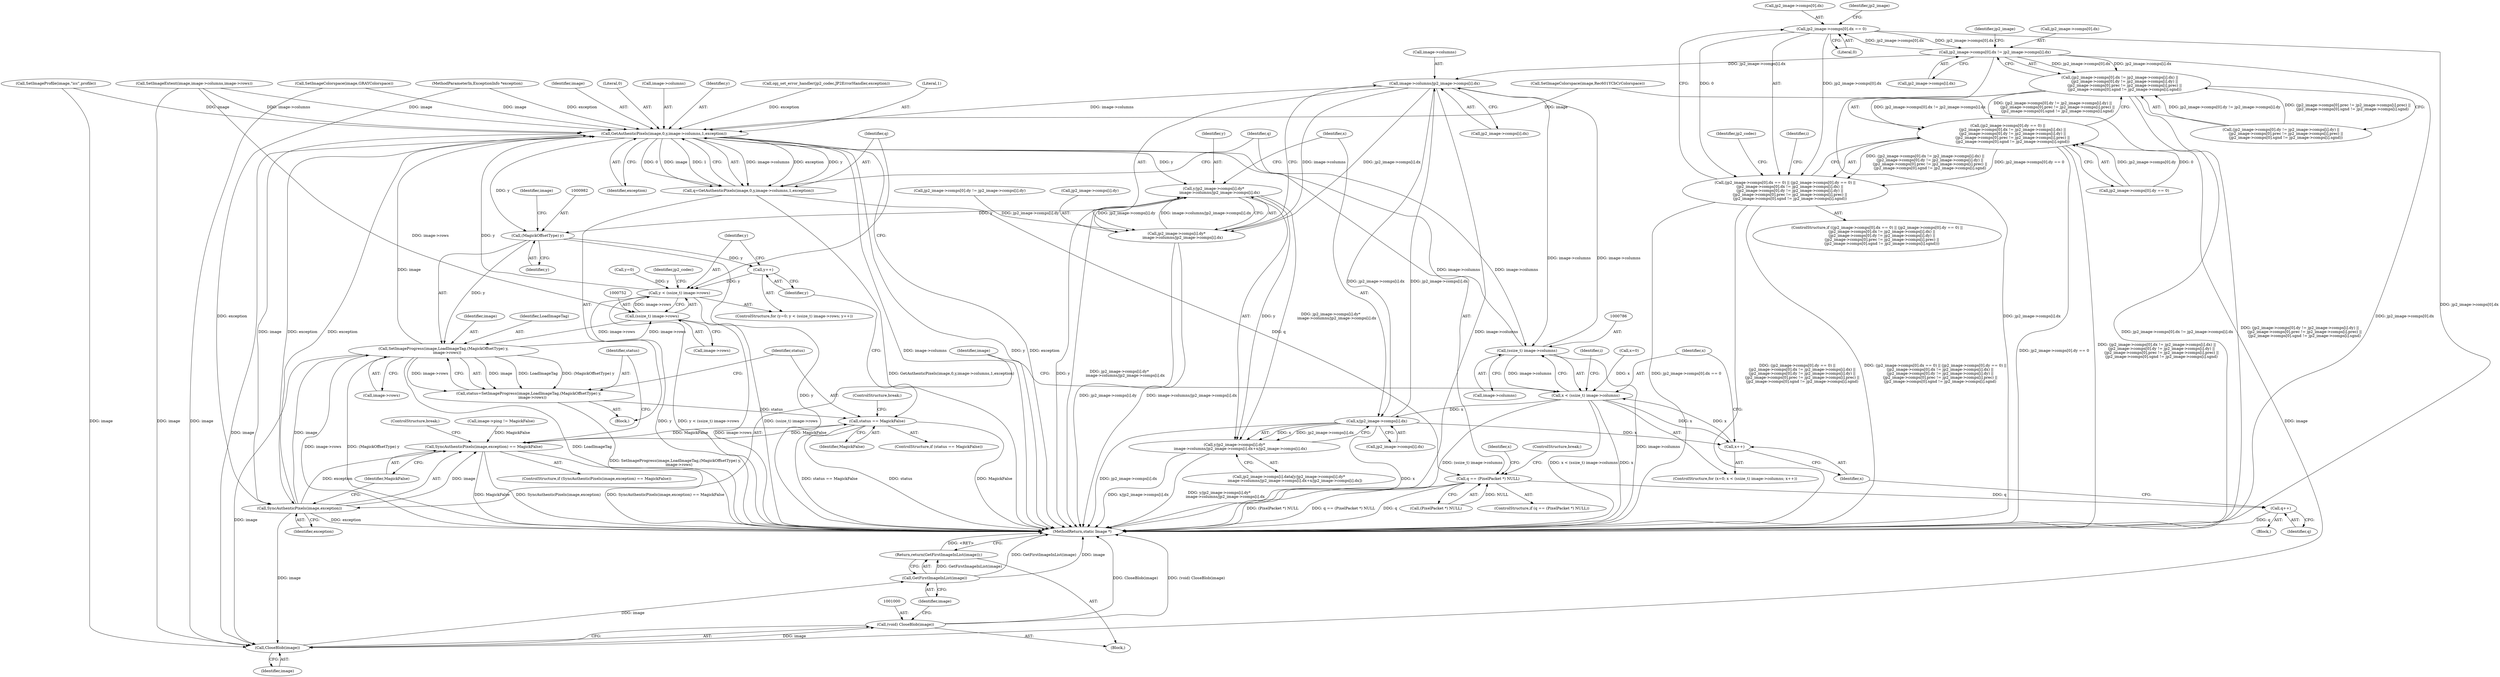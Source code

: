 digraph "0_ImageMagick_acee073df34aa4d491bf5cb74d3a15fc80f0a3aa@pointer" {
"1000504" [label="(Call,jp2_image->comps[0].dx == 0)"];
"1000524" [label="(Call,jp2_image->comps[0].dx != jp2_image->comps[i].dx)"];
"1000504" [label="(Call,jp2_image->comps[0].dx == 0)"];
"1000503" [label="(Call,(jp2_image->comps[0].dx == 0) || (jp2_image->comps[0].dy == 0) ||\n        (jp2_image->comps[0].dx != jp2_image->comps[i].dx) ||\n        (jp2_image->comps[0].dy != jp2_image->comps[i].dy) ||\n        (jp2_image->comps[0].prec != jp2_image->comps[i].prec) ||\n        (jp2_image->comps[0].sgnd != jp2_image->comps[i].sgnd))"];
"1000523" [label="(Call,(jp2_image->comps[0].dx != jp2_image->comps[i].dx) ||\n        (jp2_image->comps[0].dy != jp2_image->comps[i].dy) ||\n        (jp2_image->comps[0].prec != jp2_image->comps[i].prec) ||\n        (jp2_image->comps[0].sgnd != jp2_image->comps[i].sgnd))"];
"1000513" [label="(Call,(jp2_image->comps[0].dy == 0) ||\n        (jp2_image->comps[0].dx != jp2_image->comps[i].dx) ||\n        (jp2_image->comps[0].dy != jp2_image->comps[i].dy) ||\n        (jp2_image->comps[0].prec != jp2_image->comps[i].prec) ||\n        (jp2_image->comps[0].sgnd != jp2_image->comps[i].sgnd))"];
"1000851" [label="(Call,image->columns/jp2_image->comps[i].dx)"];
"1000763" [label="(Call,GetAuthenticPixels(image,0,y,image->columns,1,exception))"];
"1000761" [label="(Call,q=GetAuthenticPixels(image,0,y,image->columns,1,exception))"];
"1000773" [label="(Call,q == (PixelPacket *) NULL)"];
"1000967" [label="(Call,q++)"];
"1000785" [label="(Call,(ssize_t) image->columns)"];
"1000783" [label="(Call,x < (ssize_t) image->columns)"];
"1000790" [label="(Call,x++)"];
"1000862" [label="(Call,x/jp2_image->comps[i].dx)"];
"1000840" [label="(Call,y/jp2_image->comps[i].dy*\n          image->columns/jp2_image->comps[i].dx+x/jp2_image->comps[i].dx)"];
"1000841" [label="(Call,y/jp2_image->comps[i].dy*\n          image->columns/jp2_image->comps[i].dx)"];
"1000981" [label="(Call,(MagickOffsetType) y)"];
"1000756" [label="(Call,y++)"];
"1000749" [label="(Call,y < (ssize_t) image->rows)"];
"1000978" [label="(Call,SetImageProgress(image,LoadImageTag,(MagickOffsetType) y,\n      image->rows))"];
"1000751" [label="(Call,(ssize_t) image->rows)"];
"1000976" [label="(Call,status=SetImageProgress(image,LoadImageTag,(MagickOffsetType) y,\n      image->rows))"];
"1000988" [label="(Call,status == MagickFalse)"];
"1000970" [label="(Call,SyncAuthenticPixels(image,exception) == MagickFalse)"];
"1001001" [label="(Call,CloseBlob(image))"];
"1000999" [label="(Call,(void) CloseBlob(image))"];
"1001004" [label="(Call,GetFirstImageInList(image))"];
"1001003" [label="(Return,return(GetFirstImageInList(image));)"];
"1000971" [label="(Call,SyncAuthenticPixels(image,exception))"];
"1000843" [label="(Call,jp2_image->comps[i].dy*\n          image->columns/jp2_image->comps[i].dx)"];
"1000523" [label="(Call,(jp2_image->comps[0].dx != jp2_image->comps[i].dx) ||\n        (jp2_image->comps[0].dy != jp2_image->comps[i].dy) ||\n        (jp2_image->comps[0].prec != jp2_image->comps[i].prec) ||\n        (jp2_image->comps[0].sgnd != jp2_image->comps[i].sgnd))"];
"1000544" [label="(Identifier,jp2_image)"];
"1000745" [label="(ControlStructure,for (y=0; y < (ssize_t) image->rows; y++))"];
"1000967" [label="(Call,q++)"];
"1000685" [label="(Call,SetImageColorspace(image,Rec601YCbCrColorspace))"];
"1000780" [label="(Call,x=0)"];
"1000757" [label="(Identifier,y)"];
"1000503" [label="(Call,(jp2_image->comps[0].dx == 0) || (jp2_image->comps[0].dy == 0) ||\n        (jp2_image->comps[0].dx != jp2_image->comps[i].dx) ||\n        (jp2_image->comps[0].dy != jp2_image->comps[i].dy) ||\n        (jp2_image->comps[0].prec != jp2_image->comps[i].prec) ||\n        (jp2_image->comps[0].sgnd != jp2_image->comps[i].sgnd))"];
"1000970" [label="(Call,SyncAuthenticPixels(image,exception) == MagickFalse)"];
"1000630" [label="(Call,SetImageExtent(image,image->columns,image->rows))"];
"1000841" [label="(Call,y/jp2_image->comps[i].dy*\n          image->columns/jp2_image->comps[i].dx)"];
"1001003" [label="(Return,return(GetFirstImageInList(image));)"];
"1001006" [label="(MethodReturn,static Image *)"];
"1000974" [label="(Identifier,MagickFalse)"];
"1000978" [label="(Call,SetImageProgress(image,LoadImageTag,(MagickOffsetType) y,\n      image->rows))"];
"1000664" [label="(Call,SetImageColorspace(image,GRAYColorspace))"];
"1000973" [label="(Identifier,exception)"];
"1000972" [label="(Identifier,image)"];
"1001001" [label="(Call,CloseBlob(image))"];
"1000984" [label="(Call,image->rows)"];
"1000751" [label="(Call,(ssize_t) image->rows)"];
"1000991" [label="(ControlStructure,break;)"];
"1000969" [label="(ControlStructure,if (SyncAuthenticPixels(image,exception) == MagickFalse))"];
"1000756" [label="(Call,y++)"];
"1000784" [label="(Identifier,x)"];
"1000770" [label="(Literal,1)"];
"1000524" [label="(Call,jp2_image->comps[0].dx != jp2_image->comps[i].dx)"];
"1000983" [label="(Identifier,y)"];
"1000832" [label="(Call,jp2_image->comps[i].data[y/jp2_image->comps[i].dy*\n          image->columns/jp2_image->comps[i].dx+x/jp2_image->comps[i].dx])"];
"1001004" [label="(Call,GetFirstImageInList(image))"];
"1000513" [label="(Call,(jp2_image->comps[0].dy == 0) ||\n        (jp2_image->comps[0].dx != jp2_image->comps[i].dx) ||\n        (jp2_image->comps[0].dy != jp2_image->comps[i].dy) ||\n        (jp2_image->comps[0].prec != jp2_image->comps[i].prec) ||\n        (jp2_image->comps[0].sgnd != jp2_image->comps[i].sgnd))"];
"1000975" [label="(ControlStructure,break;)"];
"1000505" [label="(Call,jp2_image->comps[0].dx)"];
"1000999" [label="(Call,(void) CloseBlob(image))"];
"1000588" [label="(Identifier,jp2_codec)"];
"1000500" [label="(Identifier,i)"];
"1000792" [label="(Block,)"];
"1000107" [label="(MethodParameterIn,ExceptionInfo *exception)"];
"1000764" [label="(Identifier,image)"];
"1000774" [label="(Identifier,q)"];
"1000843" [label="(Call,jp2_image->comps[i].dy*\n          image->columns/jp2_image->comps[i].dx)"];
"1001002" [label="(Identifier,image)"];
"1000977" [label="(Identifier,status)"];
"1000779" [label="(ControlStructure,for (x=0; x < (ssize_t) image->columns; x++))"];
"1000540" [label="(Call,jp2_image->comps[0].dy != jp2_image->comps[i].dy)"];
"1000971" [label="(Call,SyncAuthenticPixels(image,exception))"];
"1000985" [label="(Identifier,image)"];
"1000761" [label="(Call,q=GetAuthenticPixels(image,0,y,image->columns,1,exception))"];
"1000532" [label="(Call,jp2_image->comps[i].dx)"];
"1000758" [label="(Block,)"];
"1000864" [label="(Call,jp2_image->comps[i].dx)"];
"1000968" [label="(Identifier,q)"];
"1000750" [label="(Identifier,y)"];
"1000525" [label="(Call,jp2_image->comps[0].dx)"];
"1000979" [label="(Identifier,image)"];
"1000796" [label="(Identifier,i)"];
"1000746" [label="(Call,y=0)"];
"1000765" [label="(Literal,0)"];
"1000790" [label="(Call,x++)"];
"1000771" [label="(Identifier,exception)"];
"1000844" [label="(Call,jp2_image->comps[i].dy)"];
"1000108" [label="(Block,)"];
"1000773" [label="(Call,q == (PixelPacket *) NULL)"];
"1000783" [label="(Call,x < (ssize_t) image->columns)"];
"1000987" [label="(ControlStructure,if (status == MagickFalse))"];
"1000762" [label="(Identifier,q)"];
"1000791" [label="(Identifier,x)"];
"1000976" [label="(Call,status=SetImageProgress(image,LoadImageTag,(MagickOffsetType) y,\n      image->rows))"];
"1000518" [label="(Identifier,jp2_image)"];
"1000502" [label="(ControlStructure,if ((jp2_image->comps[0].dx == 0) || (jp2_image->comps[0].dy == 0) ||\n        (jp2_image->comps[0].dx != jp2_image->comps[i].dx) ||\n        (jp2_image->comps[0].dy != jp2_image->comps[i].dy) ||\n        (jp2_image->comps[0].prec != jp2_image->comps[i].prec) ||\n        (jp2_image->comps[0].sgnd != jp2_image->comps[i].sgnd)))"];
"1000539" [label="(Call,(jp2_image->comps[0].dy != jp2_image->comps[i].dy) ||\n        (jp2_image->comps[0].prec != jp2_image->comps[i].prec) ||\n        (jp2_image->comps[0].sgnd != jp2_image->comps[i].sgnd))"];
"1000988" [label="(Call,status == MagickFalse)"];
"1000989" [label="(Identifier,status)"];
"1000990" [label="(Identifier,MagickFalse)"];
"1000767" [label="(Call,image->columns)"];
"1000842" [label="(Identifier,y)"];
"1000512" [label="(Literal,0)"];
"1000766" [label="(Identifier,y)"];
"1000753" [label="(Call,image->rows)"];
"1000863" [label="(Identifier,x)"];
"1000724" [label="(Call,SetImageProfile(image,\"icc\",profile))"];
"1000993" [label="(Identifier,jp2_codec)"];
"1000840" [label="(Call,y/jp2_image->comps[i].dy*\n          image->columns/jp2_image->comps[i].dx+x/jp2_image->comps[i].dx)"];
"1000785" [label="(Call,(ssize_t) image->columns)"];
"1000980" [label="(Identifier,LoadImageTag)"];
"1000851" [label="(Call,image->columns/jp2_image->comps[i].dx)"];
"1000862" [label="(Call,x/jp2_image->comps[i].dx)"];
"1000514" [label="(Call,jp2_image->comps[0].dy == 0)"];
"1000852" [label="(Call,image->columns)"];
"1000981" [label="(Call,(MagickOffsetType) y)"];
"1001005" [label="(Identifier,image)"];
"1000781" [label="(Identifier,x)"];
"1000775" [label="(Call,(PixelPacket *) NULL)"];
"1000787" [label="(Call,image->columns)"];
"1000749" [label="(Call,y < (ssize_t) image->rows)"];
"1000772" [label="(ControlStructure,if (q == (PixelPacket *) NULL))"];
"1000855" [label="(Call,jp2_image->comps[i].dx)"];
"1000763" [label="(Call,GetAuthenticPixels(image,0,y,image->columns,1,exception))"];
"1000243" [label="(Call,opj_set_error_handler(jp2_codec,JP2ErrorHandler,exception))"];
"1000504" [label="(Call,jp2_image->comps[0].dx == 0)"];
"1000778" [label="(ControlStructure,break;)"];
"1000729" [label="(Call,image->ping != MagickFalse)"];
"1000504" -> "1000503"  [label="AST: "];
"1000504" -> "1000512"  [label="CFG: "];
"1000505" -> "1000504"  [label="AST: "];
"1000512" -> "1000504"  [label="AST: "];
"1000518" -> "1000504"  [label="CFG: "];
"1000503" -> "1000504"  [label="CFG: "];
"1000504" -> "1001006"  [label="DDG: jp2_image->comps[0].dx"];
"1000504" -> "1000503"  [label="DDG: jp2_image->comps[0].dx"];
"1000504" -> "1000503"  [label="DDG: 0"];
"1000524" -> "1000504"  [label="DDG: jp2_image->comps[0].dx"];
"1000504" -> "1000524"  [label="DDG: jp2_image->comps[0].dx"];
"1000524" -> "1000523"  [label="AST: "];
"1000524" -> "1000532"  [label="CFG: "];
"1000525" -> "1000524"  [label="AST: "];
"1000532" -> "1000524"  [label="AST: "];
"1000544" -> "1000524"  [label="CFG: "];
"1000523" -> "1000524"  [label="CFG: "];
"1000524" -> "1001006"  [label="DDG: jp2_image->comps[0].dx"];
"1000524" -> "1001006"  [label="DDG: jp2_image->comps[i].dx"];
"1000524" -> "1000523"  [label="DDG: jp2_image->comps[0].dx"];
"1000524" -> "1000523"  [label="DDG: jp2_image->comps[i].dx"];
"1000524" -> "1000851"  [label="DDG: jp2_image->comps[i].dx"];
"1000503" -> "1000502"  [label="AST: "];
"1000503" -> "1000513"  [label="CFG: "];
"1000513" -> "1000503"  [label="AST: "];
"1000588" -> "1000503"  [label="CFG: "];
"1000500" -> "1000503"  [label="CFG: "];
"1000503" -> "1001006"  [label="DDG: (jp2_image->comps[0].dy == 0) ||\n        (jp2_image->comps[0].dx != jp2_image->comps[i].dx) ||\n        (jp2_image->comps[0].dy != jp2_image->comps[i].dy) ||\n        (jp2_image->comps[0].prec != jp2_image->comps[i].prec) ||\n        (jp2_image->comps[0].sgnd != jp2_image->comps[i].sgnd)"];
"1000503" -> "1001006"  [label="DDG: (jp2_image->comps[0].dx == 0) || (jp2_image->comps[0].dy == 0) ||\n        (jp2_image->comps[0].dx != jp2_image->comps[i].dx) ||\n        (jp2_image->comps[0].dy != jp2_image->comps[i].dy) ||\n        (jp2_image->comps[0].prec != jp2_image->comps[i].prec) ||\n        (jp2_image->comps[0].sgnd != jp2_image->comps[i].sgnd)"];
"1000503" -> "1001006"  [label="DDG: jp2_image->comps[0].dx == 0"];
"1000513" -> "1000503"  [label="DDG: jp2_image->comps[0].dy == 0"];
"1000513" -> "1000503"  [label="DDG: (jp2_image->comps[0].dx != jp2_image->comps[i].dx) ||\n        (jp2_image->comps[0].dy != jp2_image->comps[i].dy) ||\n        (jp2_image->comps[0].prec != jp2_image->comps[i].prec) ||\n        (jp2_image->comps[0].sgnd != jp2_image->comps[i].sgnd)"];
"1000523" -> "1000513"  [label="AST: "];
"1000523" -> "1000539"  [label="CFG: "];
"1000539" -> "1000523"  [label="AST: "];
"1000513" -> "1000523"  [label="CFG: "];
"1000523" -> "1001006"  [label="DDG: jp2_image->comps[0].dx != jp2_image->comps[i].dx"];
"1000523" -> "1001006"  [label="DDG: (jp2_image->comps[0].dy != jp2_image->comps[i].dy) ||\n        (jp2_image->comps[0].prec != jp2_image->comps[i].prec) ||\n        (jp2_image->comps[0].sgnd != jp2_image->comps[i].sgnd)"];
"1000523" -> "1000513"  [label="DDG: jp2_image->comps[0].dx != jp2_image->comps[i].dx"];
"1000523" -> "1000513"  [label="DDG: (jp2_image->comps[0].dy != jp2_image->comps[i].dy) ||\n        (jp2_image->comps[0].prec != jp2_image->comps[i].prec) ||\n        (jp2_image->comps[0].sgnd != jp2_image->comps[i].sgnd)"];
"1000539" -> "1000523"  [label="DDG: jp2_image->comps[0].dy != jp2_image->comps[i].dy"];
"1000539" -> "1000523"  [label="DDG: (jp2_image->comps[0].prec != jp2_image->comps[i].prec) ||\n        (jp2_image->comps[0].sgnd != jp2_image->comps[i].sgnd)"];
"1000513" -> "1000514"  [label="CFG: "];
"1000514" -> "1000513"  [label="AST: "];
"1000513" -> "1001006"  [label="DDG: jp2_image->comps[0].dy == 0"];
"1000513" -> "1001006"  [label="DDG: (jp2_image->comps[0].dx != jp2_image->comps[i].dx) ||\n        (jp2_image->comps[0].dy != jp2_image->comps[i].dy) ||\n        (jp2_image->comps[0].prec != jp2_image->comps[i].prec) ||\n        (jp2_image->comps[0].sgnd != jp2_image->comps[i].sgnd)"];
"1000514" -> "1000513"  [label="DDG: jp2_image->comps[0].dy"];
"1000514" -> "1000513"  [label="DDG: 0"];
"1000851" -> "1000843"  [label="AST: "];
"1000851" -> "1000855"  [label="CFG: "];
"1000852" -> "1000851"  [label="AST: "];
"1000855" -> "1000851"  [label="AST: "];
"1000843" -> "1000851"  [label="CFG: "];
"1000851" -> "1001006"  [label="DDG: image->columns"];
"1000851" -> "1000763"  [label="DDG: image->columns"];
"1000851" -> "1000785"  [label="DDG: image->columns"];
"1000851" -> "1000843"  [label="DDG: image->columns"];
"1000851" -> "1000843"  [label="DDG: jp2_image->comps[i].dx"];
"1000785" -> "1000851"  [label="DDG: image->columns"];
"1000862" -> "1000851"  [label="DDG: jp2_image->comps[i].dx"];
"1000851" -> "1000862"  [label="DDG: jp2_image->comps[i].dx"];
"1000763" -> "1000761"  [label="AST: "];
"1000763" -> "1000771"  [label="CFG: "];
"1000764" -> "1000763"  [label="AST: "];
"1000765" -> "1000763"  [label="AST: "];
"1000766" -> "1000763"  [label="AST: "];
"1000767" -> "1000763"  [label="AST: "];
"1000770" -> "1000763"  [label="AST: "];
"1000771" -> "1000763"  [label="AST: "];
"1000761" -> "1000763"  [label="CFG: "];
"1000763" -> "1001006"  [label="DDG: image->columns"];
"1000763" -> "1001006"  [label="DDG: y"];
"1000763" -> "1001006"  [label="DDG: exception"];
"1000763" -> "1000761"  [label="DDG: image->columns"];
"1000763" -> "1000761"  [label="DDG: exception"];
"1000763" -> "1000761"  [label="DDG: y"];
"1000763" -> "1000761"  [label="DDG: 0"];
"1000763" -> "1000761"  [label="DDG: image"];
"1000763" -> "1000761"  [label="DDG: 1"];
"1000978" -> "1000763"  [label="DDG: image"];
"1000630" -> "1000763"  [label="DDG: image"];
"1000630" -> "1000763"  [label="DDG: image->columns"];
"1000685" -> "1000763"  [label="DDG: image"];
"1000724" -> "1000763"  [label="DDG: image"];
"1000664" -> "1000763"  [label="DDG: image"];
"1000749" -> "1000763"  [label="DDG: y"];
"1000785" -> "1000763"  [label="DDG: image->columns"];
"1000971" -> "1000763"  [label="DDG: exception"];
"1000243" -> "1000763"  [label="DDG: exception"];
"1000107" -> "1000763"  [label="DDG: exception"];
"1000763" -> "1000785"  [label="DDG: image->columns"];
"1000763" -> "1000841"  [label="DDG: y"];
"1000763" -> "1000971"  [label="DDG: image"];
"1000763" -> "1000971"  [label="DDG: exception"];
"1000763" -> "1000981"  [label="DDG: y"];
"1000763" -> "1001001"  [label="DDG: image"];
"1000761" -> "1000758"  [label="AST: "];
"1000762" -> "1000761"  [label="AST: "];
"1000774" -> "1000761"  [label="CFG: "];
"1000761" -> "1001006"  [label="DDG: GetAuthenticPixels(image,0,y,image->columns,1,exception)"];
"1000761" -> "1000773"  [label="DDG: q"];
"1000773" -> "1000772"  [label="AST: "];
"1000773" -> "1000775"  [label="CFG: "];
"1000774" -> "1000773"  [label="AST: "];
"1000775" -> "1000773"  [label="AST: "];
"1000778" -> "1000773"  [label="CFG: "];
"1000781" -> "1000773"  [label="CFG: "];
"1000773" -> "1001006"  [label="DDG: q == (PixelPacket *) NULL"];
"1000773" -> "1001006"  [label="DDG: q"];
"1000773" -> "1001006"  [label="DDG: (PixelPacket *) NULL"];
"1000775" -> "1000773"  [label="DDG: NULL"];
"1000773" -> "1000967"  [label="DDG: q"];
"1000967" -> "1000792"  [label="AST: "];
"1000967" -> "1000968"  [label="CFG: "];
"1000968" -> "1000967"  [label="AST: "];
"1000791" -> "1000967"  [label="CFG: "];
"1000967" -> "1001006"  [label="DDG: q"];
"1000785" -> "1000783"  [label="AST: "];
"1000785" -> "1000787"  [label="CFG: "];
"1000786" -> "1000785"  [label="AST: "];
"1000787" -> "1000785"  [label="AST: "];
"1000783" -> "1000785"  [label="CFG: "];
"1000785" -> "1001006"  [label="DDG: image->columns"];
"1000785" -> "1000783"  [label="DDG: image->columns"];
"1000783" -> "1000779"  [label="AST: "];
"1000784" -> "1000783"  [label="AST: "];
"1000796" -> "1000783"  [label="CFG: "];
"1000972" -> "1000783"  [label="CFG: "];
"1000783" -> "1001006"  [label="DDG: (ssize_t) image->columns"];
"1000783" -> "1001006"  [label="DDG: x < (ssize_t) image->columns"];
"1000783" -> "1001006"  [label="DDG: x"];
"1000790" -> "1000783"  [label="DDG: x"];
"1000780" -> "1000783"  [label="DDG: x"];
"1000783" -> "1000790"  [label="DDG: x"];
"1000783" -> "1000862"  [label="DDG: x"];
"1000790" -> "1000779"  [label="AST: "];
"1000790" -> "1000791"  [label="CFG: "];
"1000791" -> "1000790"  [label="AST: "];
"1000784" -> "1000790"  [label="CFG: "];
"1000862" -> "1000790"  [label="DDG: x"];
"1000862" -> "1000840"  [label="AST: "];
"1000862" -> "1000864"  [label="CFG: "];
"1000863" -> "1000862"  [label="AST: "];
"1000864" -> "1000862"  [label="AST: "];
"1000840" -> "1000862"  [label="CFG: "];
"1000862" -> "1001006"  [label="DDG: jp2_image->comps[i].dx"];
"1000862" -> "1001006"  [label="DDG: x"];
"1000862" -> "1000840"  [label="DDG: x"];
"1000862" -> "1000840"  [label="DDG: jp2_image->comps[i].dx"];
"1000840" -> "1000832"  [label="AST: "];
"1000841" -> "1000840"  [label="AST: "];
"1000832" -> "1000840"  [label="CFG: "];
"1000840" -> "1001006"  [label="DDG: x/jp2_image->comps[i].dx"];
"1000840" -> "1001006"  [label="DDG: y/jp2_image->comps[i].dy*\n          image->columns/jp2_image->comps[i].dx"];
"1000841" -> "1000840"  [label="DDG: y"];
"1000841" -> "1000840"  [label="DDG: jp2_image->comps[i].dy*\n          image->columns/jp2_image->comps[i].dx"];
"1000841" -> "1000843"  [label="CFG: "];
"1000842" -> "1000841"  [label="AST: "];
"1000843" -> "1000841"  [label="AST: "];
"1000863" -> "1000841"  [label="CFG: "];
"1000841" -> "1001006"  [label="DDG: jp2_image->comps[i].dy*\n          image->columns/jp2_image->comps[i].dx"];
"1000841" -> "1001006"  [label="DDG: y"];
"1000843" -> "1000841"  [label="DDG: jp2_image->comps[i].dy"];
"1000843" -> "1000841"  [label="DDG: image->columns/jp2_image->comps[i].dx"];
"1000841" -> "1000981"  [label="DDG: y"];
"1000981" -> "1000978"  [label="AST: "];
"1000981" -> "1000983"  [label="CFG: "];
"1000982" -> "1000981"  [label="AST: "];
"1000983" -> "1000981"  [label="AST: "];
"1000985" -> "1000981"  [label="CFG: "];
"1000981" -> "1001006"  [label="DDG: y"];
"1000981" -> "1000756"  [label="DDG: y"];
"1000981" -> "1000978"  [label="DDG: y"];
"1000756" -> "1000745"  [label="AST: "];
"1000756" -> "1000757"  [label="CFG: "];
"1000757" -> "1000756"  [label="AST: "];
"1000750" -> "1000756"  [label="CFG: "];
"1000756" -> "1000749"  [label="DDG: y"];
"1000749" -> "1000745"  [label="AST: "];
"1000749" -> "1000751"  [label="CFG: "];
"1000750" -> "1000749"  [label="AST: "];
"1000751" -> "1000749"  [label="AST: "];
"1000762" -> "1000749"  [label="CFG: "];
"1000993" -> "1000749"  [label="CFG: "];
"1000749" -> "1001006"  [label="DDG: (ssize_t) image->rows"];
"1000749" -> "1001006"  [label="DDG: y"];
"1000749" -> "1001006"  [label="DDG: y < (ssize_t) image->rows"];
"1000746" -> "1000749"  [label="DDG: y"];
"1000751" -> "1000749"  [label="DDG: image->rows"];
"1000978" -> "1000976"  [label="AST: "];
"1000978" -> "1000984"  [label="CFG: "];
"1000979" -> "1000978"  [label="AST: "];
"1000980" -> "1000978"  [label="AST: "];
"1000984" -> "1000978"  [label="AST: "];
"1000976" -> "1000978"  [label="CFG: "];
"1000978" -> "1001006"  [label="DDG: image->rows"];
"1000978" -> "1001006"  [label="DDG: (MagickOffsetType) y"];
"1000978" -> "1001006"  [label="DDG: LoadImageTag"];
"1000978" -> "1000751"  [label="DDG: image->rows"];
"1000978" -> "1000976"  [label="DDG: image"];
"1000978" -> "1000976"  [label="DDG: LoadImageTag"];
"1000978" -> "1000976"  [label="DDG: (MagickOffsetType) y"];
"1000978" -> "1000976"  [label="DDG: image->rows"];
"1000971" -> "1000978"  [label="DDG: image"];
"1000751" -> "1000978"  [label="DDG: image->rows"];
"1000978" -> "1001001"  [label="DDG: image"];
"1000751" -> "1000753"  [label="CFG: "];
"1000752" -> "1000751"  [label="AST: "];
"1000753" -> "1000751"  [label="AST: "];
"1000751" -> "1001006"  [label="DDG: image->rows"];
"1000630" -> "1000751"  [label="DDG: image->rows"];
"1000976" -> "1000758"  [label="AST: "];
"1000977" -> "1000976"  [label="AST: "];
"1000989" -> "1000976"  [label="CFG: "];
"1000976" -> "1001006"  [label="DDG: SetImageProgress(image,LoadImageTag,(MagickOffsetType) y,\n      image->rows)"];
"1000976" -> "1000988"  [label="DDG: status"];
"1000988" -> "1000987"  [label="AST: "];
"1000988" -> "1000990"  [label="CFG: "];
"1000989" -> "1000988"  [label="AST: "];
"1000990" -> "1000988"  [label="AST: "];
"1000991" -> "1000988"  [label="CFG: "];
"1000757" -> "1000988"  [label="CFG: "];
"1000988" -> "1001006"  [label="DDG: status == MagickFalse"];
"1000988" -> "1001006"  [label="DDG: status"];
"1000988" -> "1001006"  [label="DDG: MagickFalse"];
"1000988" -> "1000970"  [label="DDG: MagickFalse"];
"1000970" -> "1000988"  [label="DDG: MagickFalse"];
"1000970" -> "1000969"  [label="AST: "];
"1000970" -> "1000974"  [label="CFG: "];
"1000971" -> "1000970"  [label="AST: "];
"1000974" -> "1000970"  [label="AST: "];
"1000975" -> "1000970"  [label="CFG: "];
"1000977" -> "1000970"  [label="CFG: "];
"1000970" -> "1001006"  [label="DDG: MagickFalse"];
"1000970" -> "1001006"  [label="DDG: SyncAuthenticPixels(image,exception)"];
"1000970" -> "1001006"  [label="DDG: SyncAuthenticPixels(image,exception) == MagickFalse"];
"1000971" -> "1000970"  [label="DDG: image"];
"1000971" -> "1000970"  [label="DDG: exception"];
"1000729" -> "1000970"  [label="DDG: MagickFalse"];
"1001001" -> "1000999"  [label="AST: "];
"1001001" -> "1001002"  [label="CFG: "];
"1001002" -> "1001001"  [label="AST: "];
"1000999" -> "1001001"  [label="CFG: "];
"1001001" -> "1000999"  [label="DDG: image"];
"1000971" -> "1001001"  [label="DDG: image"];
"1000630" -> "1001001"  [label="DDG: image"];
"1000685" -> "1001001"  [label="DDG: image"];
"1000724" -> "1001001"  [label="DDG: image"];
"1000664" -> "1001001"  [label="DDG: image"];
"1001001" -> "1001004"  [label="DDG: image"];
"1000999" -> "1000108"  [label="AST: "];
"1001000" -> "1000999"  [label="AST: "];
"1001005" -> "1000999"  [label="CFG: "];
"1000999" -> "1001006"  [label="DDG: (void) CloseBlob(image)"];
"1000999" -> "1001006"  [label="DDG: CloseBlob(image)"];
"1001004" -> "1001003"  [label="AST: "];
"1001004" -> "1001005"  [label="CFG: "];
"1001005" -> "1001004"  [label="AST: "];
"1001003" -> "1001004"  [label="CFG: "];
"1001004" -> "1001006"  [label="DDG: GetFirstImageInList(image)"];
"1001004" -> "1001006"  [label="DDG: image"];
"1001004" -> "1001003"  [label="DDG: GetFirstImageInList(image)"];
"1001003" -> "1000108"  [label="AST: "];
"1001006" -> "1001003"  [label="CFG: "];
"1001003" -> "1001006"  [label="DDG: <RET>"];
"1000971" -> "1000973"  [label="CFG: "];
"1000972" -> "1000971"  [label="AST: "];
"1000973" -> "1000971"  [label="AST: "];
"1000974" -> "1000971"  [label="CFG: "];
"1000971" -> "1001006"  [label="DDG: exception"];
"1000107" -> "1000971"  [label="DDG: exception"];
"1000844" -> "1000843"  [label="AST: "];
"1000843" -> "1001006"  [label="DDG: image->columns/jp2_image->comps[i].dx"];
"1000843" -> "1001006"  [label="DDG: jp2_image->comps[i].dy"];
"1000540" -> "1000843"  [label="DDG: jp2_image->comps[i].dy"];
}
